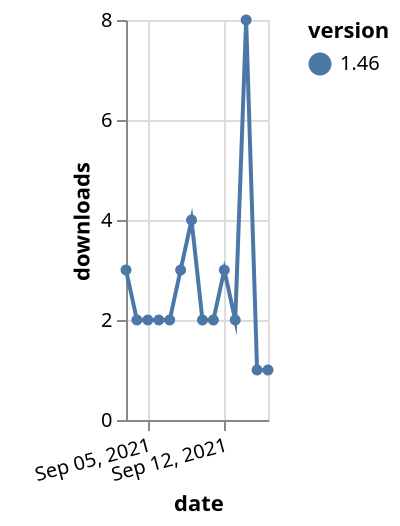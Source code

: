 {"$schema": "https://vega.github.io/schema/vega-lite/v5.json", "description": "A simple bar chart with embedded data.", "data": {"values": [{"date": "2021-09-03", "total": 2956, "delta": 3, "version": "1.46"}, {"date": "2021-09-04", "total": 2958, "delta": 2, "version": "1.46"}, {"date": "2021-09-05", "total": 2960, "delta": 2, "version": "1.46"}, {"date": "2021-09-06", "total": 2962, "delta": 2, "version": "1.46"}, {"date": "2021-09-07", "total": 2964, "delta": 2, "version": "1.46"}, {"date": "2021-09-08", "total": 2967, "delta": 3, "version": "1.46"}, {"date": "2021-09-09", "total": 2971, "delta": 4, "version": "1.46"}, {"date": "2021-09-10", "total": 2973, "delta": 2, "version": "1.46"}, {"date": "2021-09-11", "total": 2975, "delta": 2, "version": "1.46"}, {"date": "2021-09-12", "total": 2978, "delta": 3, "version": "1.46"}, {"date": "2021-09-13", "total": 2980, "delta": 2, "version": "1.46"}, {"date": "2021-09-14", "total": 2988, "delta": 8, "version": "1.46"}, {"date": "2021-09-15", "total": 2989, "delta": 1, "version": "1.46"}, {"date": "2021-09-16", "total": 2990, "delta": 1, "version": "1.46"}]}, "width": "container", "mark": {"type": "line", "point": {"filled": true}}, "encoding": {"x": {"field": "date", "type": "temporal", "timeUnit": "yearmonthdate", "title": "date", "axis": {"labelAngle": -15}}, "y": {"field": "delta", "type": "quantitative", "title": "downloads"}, "color": {"field": "version", "type": "nominal"}, "tooltip": {"field": "delta"}}}